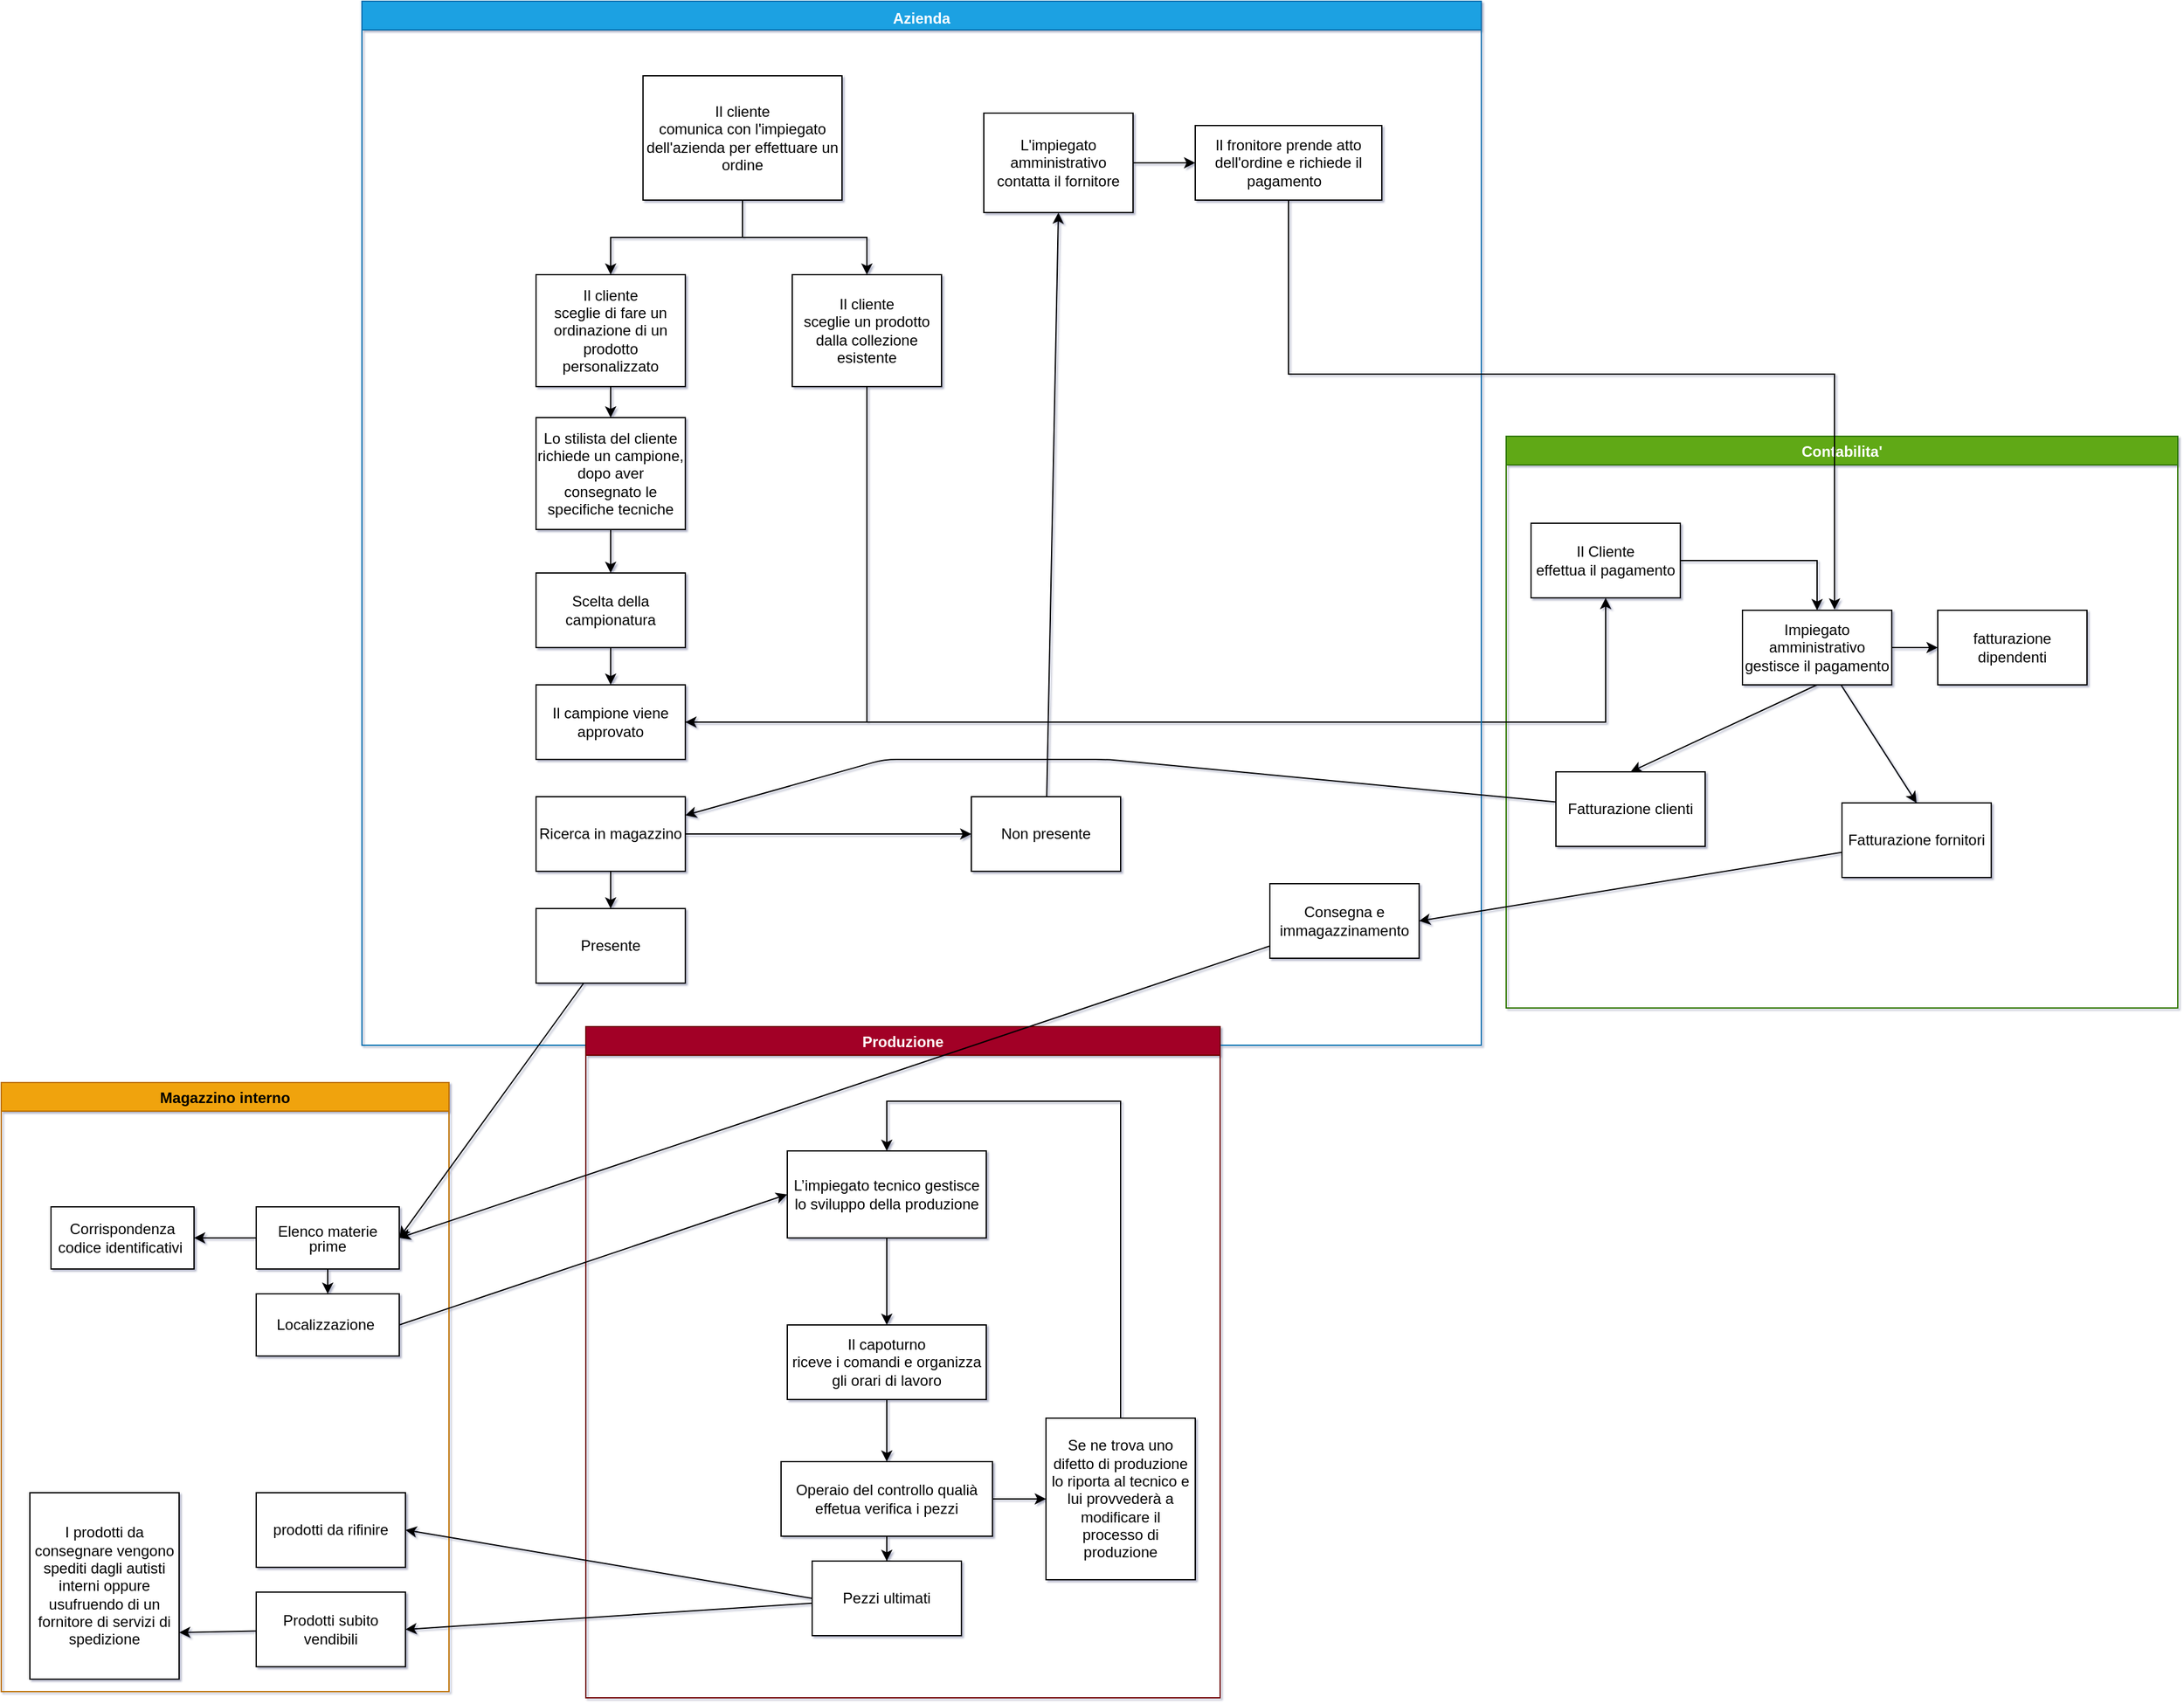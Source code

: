 <mxfile>
    <diagram id="E6aV1Ud_MkHgx_vtLWaX" name="Pagina-1">
        <mxGraphModel dx="3098" dy="2156" grid="1" gridSize="10" guides="1" tooltips="1" connect="1" arrows="1" fold="1" page="1" pageScale="1" pageWidth="827" pageHeight="1169" background="none" math="0" shadow="1">
            <root>
                <mxCell id="0"/>
                <mxCell id="1" parent="0"/>
                <mxCell id="oFkv1oqs9FkYwPD8grtW-33" value="Contabilita'" style="swimlane;rounded=0;fillColor=#60a917;fontColor=#ffffff;strokeColor=#2D7600;" parent="1" vertex="1">
                    <mxGeometry x="360" y="250" width="540" height="460" as="geometry"/>
                </mxCell>
                <mxCell id="oFkv1oqs9FkYwPD8grtW-10" value="&lt;p class=&quot;MsoListParagraph&quot;&gt;&lt;span&gt;Il Cliente&lt;br&gt;effettua il pagamento&lt;/span&gt;&lt;/p&gt;" style="rounded=0;whiteSpace=wrap;html=1;" parent="oFkv1oqs9FkYwPD8grtW-33" vertex="1">
                    <mxGeometry x="20" y="70" width="120" height="60" as="geometry"/>
                </mxCell>
                <mxCell id="12" style="edgeStyle=none;html=1;exitX=0.5;exitY=1;exitDx=0;exitDy=0;entryX=0.5;entryY=0;entryDx=0;entryDy=0;" parent="oFkv1oqs9FkYwPD8grtW-33" source="oFkv1oqs9FkYwPD8grtW-11" target="10" edge="1">
                    <mxGeometry relative="1" as="geometry"/>
                </mxCell>
                <mxCell id="80" style="edgeStyle=none;html=1;entryX=0.5;entryY=0;entryDx=0;entryDy=0;" parent="oFkv1oqs9FkYwPD8grtW-33" source="oFkv1oqs9FkYwPD8grtW-11" target="78" edge="1">
                    <mxGeometry relative="1" as="geometry"/>
                </mxCell>
                <mxCell id="84" style="edgeStyle=none;rounded=0;html=1;entryX=0;entryY=0.5;entryDx=0;entryDy=0;" parent="oFkv1oqs9FkYwPD8grtW-33" source="oFkv1oqs9FkYwPD8grtW-11" target="83" edge="1">
                    <mxGeometry relative="1" as="geometry"/>
                </mxCell>
                <mxCell id="oFkv1oqs9FkYwPD8grtW-11" value="&lt;p class=&quot;MsoListParagraph&quot;&gt;Impiegato amministrativo gestisce il pagamento&lt;/p&gt;" style="rounded=0;whiteSpace=wrap;html=1;" parent="oFkv1oqs9FkYwPD8grtW-33" vertex="1">
                    <mxGeometry x="190" y="140" width="120" height="60" as="geometry"/>
                </mxCell>
                <mxCell id="oFkv1oqs9FkYwPD8grtW-19" style="edgeStyle=orthogonalEdgeStyle;rounded=0;orthogonalLoop=1;jettySize=auto;html=1;" parent="oFkv1oqs9FkYwPD8grtW-33" source="oFkv1oqs9FkYwPD8grtW-10" target="oFkv1oqs9FkYwPD8grtW-11" edge="1">
                    <mxGeometry relative="1" as="geometry"/>
                </mxCell>
                <mxCell id="10" value="Fatturazione clienti" style="rounded=0;whiteSpace=wrap;html=1;" parent="oFkv1oqs9FkYwPD8grtW-33" vertex="1">
                    <mxGeometry x="40" y="270" width="120" height="60" as="geometry"/>
                </mxCell>
                <mxCell id="78" value="Fatturazione fornitori" style="rounded=0;whiteSpace=wrap;html=1;" parent="oFkv1oqs9FkYwPD8grtW-33" vertex="1">
                    <mxGeometry x="270" y="295" width="120" height="60" as="geometry"/>
                </mxCell>
                <mxCell id="83" value="fatturazione dipendenti" style="rounded=0;whiteSpace=wrap;html=1;" parent="oFkv1oqs9FkYwPD8grtW-33" vertex="1">
                    <mxGeometry x="347" y="140" width="120" height="60" as="geometry"/>
                </mxCell>
                <mxCell id="oFkv1oqs9FkYwPD8grtW-34" value="Magazzino interno" style="swimlane;rounded=0;fillColor=#f0a30a;fontColor=#000000;strokeColor=#BD7000;startSize=23;" parent="1" vertex="1">
                    <mxGeometry x="-850" y="770" width="360" height="490" as="geometry"/>
                </mxCell>
                <mxCell id="53" style="edgeStyle=none;html=1;" parent="oFkv1oqs9FkYwPD8grtW-34" source="oFkv1oqs9FkYwPD8grtW-22" target="35" edge="1">
                    <mxGeometry relative="1" as="geometry"/>
                </mxCell>
                <mxCell id="76" style="edgeStyle=none;html=1;entryX=0.5;entryY=0;entryDx=0;entryDy=0;" parent="oFkv1oqs9FkYwPD8grtW-34" source="oFkv1oqs9FkYwPD8grtW-22" target="34" edge="1">
                    <mxGeometry relative="1" as="geometry"/>
                </mxCell>
                <mxCell id="oFkv1oqs9FkYwPD8grtW-22" value="&lt;p class=&quot;MsoListParagraph&quot; style=&quot;line-height: 1&quot;&gt;Elenco materie prime&lt;/p&gt;" style="rounded=0;whiteSpace=wrap;html=1;verticalAlign=middle;" parent="oFkv1oqs9FkYwPD8grtW-34" vertex="1">
                    <mxGeometry x="205" y="100" width="115" height="50" as="geometry"/>
                </mxCell>
                <mxCell id="52" style="edgeStyle=none;html=1;entryX=1;entryY=0.75;entryDx=0;entryDy=0;" parent="oFkv1oqs9FkYwPD8grtW-34" source="24" target="oFkv1oqs9FkYwPD8grtW-39" edge="1">
                    <mxGeometry relative="1" as="geometry"/>
                </mxCell>
                <mxCell id="24" value="Prodotti subito vendibili" style="rounded=0;whiteSpace=wrap;html=1;" parent="oFkv1oqs9FkYwPD8grtW-34" vertex="1">
                    <mxGeometry x="205" y="410" width="120" height="60" as="geometry"/>
                </mxCell>
                <mxCell id="30" value="prodotti da rifinire" style="rounded=0;whiteSpace=wrap;html=1;" parent="oFkv1oqs9FkYwPD8grtW-34" vertex="1">
                    <mxGeometry x="205" y="330" width="120" height="60" as="geometry"/>
                </mxCell>
                <mxCell id="34" value="Localizzazione&amp;nbsp;" style="rounded=0;whiteSpace=wrap;html=1;" parent="oFkv1oqs9FkYwPD8grtW-34" vertex="1">
                    <mxGeometry x="205" y="170" width="115" height="50" as="geometry"/>
                </mxCell>
                <mxCell id="35" value="Corrispondenza codice identificativi&amp;nbsp;" style="rounded=0;whiteSpace=wrap;html=1;" parent="oFkv1oqs9FkYwPD8grtW-34" vertex="1">
                    <mxGeometry x="40" y="100" width="115" height="50" as="geometry"/>
                </mxCell>
                <mxCell id="oFkv1oqs9FkYwPD8grtW-39" value="&lt;p class=&quot;MsoListParagraph&quot;&gt;&lt;span&gt;I prodotti da&lt;br&gt;consegnare vengono spediti dagli autisti interni oppure usufruendo di un&lt;br&gt;fornitore di servizi di spedizione&lt;/span&gt;&lt;/p&gt;" style="rounded=0;whiteSpace=wrap;html=1;" parent="oFkv1oqs9FkYwPD8grtW-34" vertex="1">
                    <mxGeometry x="23" y="330" width="120" height="150" as="geometry"/>
                </mxCell>
                <mxCell id="5hyOwqA2a9329Ghght_--505" style="edgeStyle=orthogonalEdgeStyle;rounded=0;orthogonalLoop=1;jettySize=auto;html=1;" parent="1" source="5hyOwqA2a9329Ghght_--500" target="oFkv1oqs9FkYwPD8grtW-10" edge="1">
                    <mxGeometry relative="1" as="geometry"/>
                </mxCell>
                <mxCell id="11" value="Azienda&#10;" style="swimlane;fillColor=#1ba1e2;fontColor=#ffffff;strokeColor=#006EAF;verticalAlign=top;" parent="1" vertex="1">
                    <mxGeometry x="-560" y="-100" width="900" height="840" as="geometry"/>
                </mxCell>
                <mxCell id="oFkv1oqs9FkYwPD8grtW-6" value="&lt;p class=&quot;MsoListParagraph&quot;&gt;&lt;span&gt;Lo stilista del cliente&lt;br&gt;richiede un campione, dopo aver consegnato le specifiche tecniche&lt;/span&gt;&lt;/p&gt;" style="rounded=0;whiteSpace=wrap;html=1;" parent="11" vertex="1">
                    <mxGeometry x="140" y="335" width="120" height="90" as="geometry"/>
                </mxCell>
                <mxCell id="oFkv1oqs9FkYwPD8grtW-4" value="&lt;p class=&quot;MsoListParagraph&quot;&gt;&lt;span&gt;Il cliente&lt;br&gt;sceglie di fare un ordinazione di un prodotto personalizzato&lt;/span&gt;&lt;/p&gt;" style="rounded=0;whiteSpace=wrap;html=1;" parent="11" vertex="1">
                    <mxGeometry x="140" y="220" width="120" height="90" as="geometry"/>
                </mxCell>
                <mxCell id="oFkv1oqs9FkYwPD8grtW-3" value="&lt;p class=&quot;MsoListParagraph&quot;&gt;&lt;span&gt;Il cliente&lt;br&gt;comunica con l'impiegato dell'azienda per effettuare un ordine&lt;/span&gt;&lt;/p&gt;" style="rounded=0;whiteSpace=wrap;html=1;" parent="11" vertex="1">
                    <mxGeometry x="226" y="60" width="160" height="100" as="geometry"/>
                </mxCell>
                <mxCell id="oFkv1oqs9FkYwPD8grtW-13" style="edgeStyle=orthogonalEdgeStyle;rounded=0;orthogonalLoop=1;jettySize=auto;html=1;" parent="11" source="oFkv1oqs9FkYwPD8grtW-3" target="oFkv1oqs9FkYwPD8grtW-4" edge="1">
                    <mxGeometry relative="1" as="geometry"/>
                </mxCell>
                <mxCell id="oFkv1oqs9FkYwPD8grtW-15" style="edgeStyle=orthogonalEdgeStyle;rounded=0;orthogonalLoop=1;jettySize=auto;html=1;" parent="11" source="oFkv1oqs9FkYwPD8grtW-4" target="oFkv1oqs9FkYwPD8grtW-6" edge="1">
                    <mxGeometry relative="1" as="geometry"/>
                </mxCell>
                <mxCell id="oFkv1oqs9FkYwPD8grtW-16" style="edgeStyle=orthogonalEdgeStyle;rounded=0;orthogonalLoop=1;jettySize=auto;html=1;" parent="11" source="oFkv1oqs9FkYwPD8grtW-6" target="oFkv1oqs9FkYwPD8grtW-7" edge="1">
                    <mxGeometry relative="1" as="geometry"/>
                </mxCell>
                <mxCell id="3" style="edgeStyle=none;rounded=0;html=1;exitX=0.5;exitY=1;exitDx=0;exitDy=0;entryX=1;entryY=0.5;entryDx=0;entryDy=0;" parent="11" source="5hyOwqA2a9329Ghght_--497" target="5hyOwqA2a9329Ghght_--500" edge="1">
                    <mxGeometry relative="1" as="geometry">
                        <Array as="points">
                            <mxPoint x="406" y="580"/>
                        </Array>
                    </mxGeometry>
                </mxCell>
                <mxCell id="5hyOwqA2a9329Ghght_--497" value="&lt;p class=&quot;MsoListParagraph&quot;&gt;&lt;span&gt;Il cliente&lt;br&gt;sceglie un prodotto dalla collezione esistente&lt;/span&gt;&lt;/p&gt;" style="rounded=0;whiteSpace=wrap;html=1;" parent="11" vertex="1">
                    <mxGeometry x="346" y="220" width="120" height="90" as="geometry"/>
                </mxCell>
                <mxCell id="5hyOwqA2a9329Ghght_--502" style="edgeStyle=orthogonalEdgeStyle;rounded=0;orthogonalLoop=1;jettySize=auto;html=1;" parent="11" source="oFkv1oqs9FkYwPD8grtW-3" target="5hyOwqA2a9329Ghght_--497" edge="1">
                    <mxGeometry relative="1" as="geometry"/>
                </mxCell>
                <mxCell id="oFkv1oqs9FkYwPD8grtW-7" value="&lt;p class=&quot;MsoListParagraph&quot;&gt;Scelta della campionatura&lt;/p&gt;" style="rounded=0;whiteSpace=wrap;html=1;" parent="11" vertex="1">
                    <mxGeometry x="140" y="460" width="120" height="60" as="geometry"/>
                </mxCell>
                <mxCell id="5hyOwqA2a9329Ghght_--500" value="&lt;p class=&quot;MsoListParagraph&quot;&gt;&lt;span&gt;Il campione viene&lt;br&gt;approvato&lt;/span&gt;&lt;/p&gt;" style="rounded=0;whiteSpace=wrap;html=1;" parent="11" vertex="1">
                    <mxGeometry x="140" y="550" width="120" height="60" as="geometry"/>
                </mxCell>
                <mxCell id="5hyOwqA2a9329Ghght_--504" style="edgeStyle=orthogonalEdgeStyle;rounded=0;orthogonalLoop=1;jettySize=auto;html=1;" parent="11" source="oFkv1oqs9FkYwPD8grtW-7" target="5hyOwqA2a9329Ghght_--500" edge="1">
                    <mxGeometry relative="1" as="geometry"/>
                </mxCell>
                <mxCell id="77" style="edgeStyle=none;rounded=0;html=1;entryX=0;entryY=0.5;entryDx=0;entryDy=0;" parent="11" source="55" target="75" edge="1">
                    <mxGeometry relative="1" as="geometry"/>
                </mxCell>
                <mxCell id="55" value="L'impiegato amministrativo contatta il fornitore" style="rounded=0;whiteSpace=wrap;html=1;" parent="11" vertex="1">
                    <mxGeometry x="500" y="90" width="120" height="80" as="geometry"/>
                </mxCell>
                <mxCell id="63" value="Presente" style="rounded=0;whiteSpace=wrap;html=1;" parent="11" vertex="1">
                    <mxGeometry x="140" y="730" width="120" height="60" as="geometry"/>
                </mxCell>
                <mxCell id="71" style="edgeStyle=none;rounded=0;html=1;entryX=0.5;entryY=0;entryDx=0;entryDy=0;" parent="11" source="58" target="63" edge="1">
                    <mxGeometry relative="1" as="geometry"/>
                </mxCell>
                <mxCell id="89" style="edgeStyle=none;html=1;entryX=0;entryY=0.5;entryDx=0;entryDy=0;" edge="1" parent="11" source="58" target="65">
                    <mxGeometry relative="1" as="geometry"/>
                </mxCell>
                <mxCell id="58" value="&lt;span&gt;Ricerca in magazzino&lt;/span&gt;" style="rounded=0;whiteSpace=wrap;html=1;" parent="11" vertex="1">
                    <mxGeometry x="140" y="640" width="120" height="60" as="geometry"/>
                </mxCell>
                <mxCell id="75" value="Il fronitore prende atto dell'ordine e richiede il pagamento&amp;nbsp;&amp;nbsp;" style="rounded=0;whiteSpace=wrap;html=1;" parent="11" vertex="1">
                    <mxGeometry x="670" y="100" width="150" height="60" as="geometry"/>
                </mxCell>
                <mxCell id="81" value="Consegna e immagazzinamento" style="rounded=0;whiteSpace=wrap;html=1;" parent="11" vertex="1">
                    <mxGeometry x="730" y="710" width="120" height="60" as="geometry"/>
                </mxCell>
                <mxCell id="65" value="Non presente" style="rounded=0;whiteSpace=wrap;html=1;" parent="11" vertex="1">
                    <mxGeometry x="490" y="640" width="120" height="60" as="geometry"/>
                </mxCell>
                <mxCell id="74" style="edgeStyle=none;rounded=0;html=1;entryX=0.5;entryY=1;entryDx=0;entryDy=0;" parent="11" source="65" target="55" edge="1">
                    <mxGeometry relative="1" as="geometry"/>
                </mxCell>
                <mxCell id="13" value="Produzione" style="swimlane;fillColor=#a20025;fontColor=#ffffff;strokeColor=#6F0000;" parent="1" vertex="1">
                    <mxGeometry x="-380" y="725" width="510" height="540" as="geometry"/>
                </mxCell>
                <mxCell id="oFkv1oqs9FkYwPD8grtW-26" value="&lt;p class=&quot;MsoListParagraph&quot;&gt;&lt;span&gt;Il capoturno&lt;br&gt;riceve i comandi e organizza gli orari di lavoro&lt;/span&gt;&lt;/p&gt;" style="rounded=0;whiteSpace=wrap;html=1;" parent="13" vertex="1">
                    <mxGeometry x="162" y="240" width="160" height="60" as="geometry"/>
                </mxCell>
                <mxCell id="5hyOwqA2a9329Ghght_--499" value="&lt;p class=&quot;MsoListParagraph&quot;&gt;&lt;span&gt;L’impiegato tecnico gestisce lo sviluppo della produzione&lt;/span&gt;&lt;/p&gt;" style="rounded=0;whiteSpace=wrap;html=1;rotation=0;" parent="13" vertex="1">
                    <mxGeometry x="162" y="100" width="160" height="70" as="geometry"/>
                </mxCell>
                <mxCell id="5hyOwqA2a9329Ghght_--508" style="edgeStyle=orthogonalEdgeStyle;rounded=0;orthogonalLoop=1;jettySize=auto;html=1;" parent="13" source="5hyOwqA2a9329Ghght_--499" target="oFkv1oqs9FkYwPD8grtW-26" edge="1">
                    <mxGeometry relative="1" as="geometry"/>
                </mxCell>
                <mxCell id="oFkv1oqs9FkYwPD8grtW-29" value="&lt;p class=&quot;MsoListParagraph&quot;&gt;&lt;span&gt;Se ne trova uno&lt;br&gt;difetto di produzione lo riporta al tecnico e lui provvederà a modificare il&lt;br&gt;processo di produzione&lt;/span&gt;&lt;/p&gt;" style="rounded=0;whiteSpace=wrap;html=1;" parent="13" vertex="1">
                    <mxGeometry x="370" y="315" width="120" height="130" as="geometry"/>
                </mxCell>
                <mxCell id="5hyOwqA2a9329Ghght_--514" style="edgeStyle=orthogonalEdgeStyle;rounded=0;orthogonalLoop=1;jettySize=auto;html=1;" parent="13" source="oFkv1oqs9FkYwPD8grtW-29" target="5hyOwqA2a9329Ghght_--499" edge="1">
                    <mxGeometry relative="1" as="geometry">
                        <Array as="points">
                            <mxPoint x="292" y="60"/>
                            <mxPoint x="92" y="60"/>
                        </Array>
                    </mxGeometry>
                </mxCell>
                <mxCell id="5hyOwqA2a9329Ghght_--501" value="&lt;p class=&quot;MsoListParagraph&quot;&gt;Operaio del controllo qualià effetua verifica i pezzi&lt;/p&gt;" style="rounded=0;whiteSpace=wrap;html=1;" parent="13" vertex="1">
                    <mxGeometry x="157" y="350" width="170" height="60" as="geometry"/>
                </mxCell>
                <mxCell id="5hyOwqA2a9329Ghght_--511" style="edgeStyle=orthogonalEdgeStyle;rounded=0;orthogonalLoop=1;jettySize=auto;html=1;" parent="13" source="oFkv1oqs9FkYwPD8grtW-26" target="5hyOwqA2a9329Ghght_--501" edge="1">
                    <mxGeometry relative="1" as="geometry"/>
                </mxCell>
                <mxCell id="5hyOwqA2a9329Ghght_--513" style="edgeStyle=orthogonalEdgeStyle;rounded=0;orthogonalLoop=1;jettySize=auto;html=1;" parent="13" source="5hyOwqA2a9329Ghght_--501" target="oFkv1oqs9FkYwPD8grtW-29" edge="1">
                    <mxGeometry relative="1" as="geometry"/>
                </mxCell>
                <mxCell id="oFkv1oqs9FkYwPD8grtW-35" value="&lt;p class=&quot;MsoListParagraph&quot;&gt;Pezzi ultimati&lt;/p&gt;" style="rounded=0;whiteSpace=wrap;html=1;" parent="13" vertex="1">
                    <mxGeometry x="182" y="430" width="120" height="60" as="geometry"/>
                </mxCell>
                <mxCell id="5hyOwqA2a9329Ghght_--512" style="edgeStyle=orthogonalEdgeStyle;rounded=0;orthogonalLoop=1;jettySize=auto;html=1;" parent="13" source="5hyOwqA2a9329Ghght_--501" target="oFkv1oqs9FkYwPD8grtW-35" edge="1">
                    <mxGeometry relative="1" as="geometry"/>
                </mxCell>
                <mxCell id="62" style="edgeStyle=none;rounded=0;html=1;exitX=1;exitY=0.5;exitDx=0;exitDy=0;entryX=0;entryY=0.5;entryDx=0;entryDy=0;" parent="1" source="34" target="5hyOwqA2a9329Ghght_--499" edge="1">
                    <mxGeometry relative="1" as="geometry"/>
                </mxCell>
                <mxCell id="66" style="edgeStyle=none;rounded=0;html=1;exitX=0;exitY=0.5;exitDx=0;exitDy=0;entryX=1;entryY=0.5;entryDx=0;entryDy=0;" parent="1" source="oFkv1oqs9FkYwPD8grtW-35" target="30" edge="1">
                    <mxGeometry relative="1" as="geometry"/>
                </mxCell>
                <mxCell id="67" style="edgeStyle=none;rounded=0;html=1;entryX=1;entryY=0.5;entryDx=0;entryDy=0;" parent="1" source="oFkv1oqs9FkYwPD8grtW-35" target="24" edge="1">
                    <mxGeometry relative="1" as="geometry"/>
                </mxCell>
                <mxCell id="70" style="edgeStyle=none;rounded=0;html=1;entryX=1;entryY=0.5;entryDx=0;entryDy=0;" parent="1" source="63" target="oFkv1oqs9FkYwPD8grtW-22" edge="1">
                    <mxGeometry relative="1" as="geometry"/>
                </mxCell>
                <mxCell id="79" style="edgeStyle=none;rounded=0;html=1;entryX=0.617;entryY=-0.009;entryDx=0;entryDy=0;entryPerimeter=0;" parent="1" source="75" target="oFkv1oqs9FkYwPD8grtW-11" edge="1">
                    <mxGeometry relative="1" as="geometry">
                        <Array as="points">
                            <mxPoint x="185" y="200"/>
                            <mxPoint x="624" y="200"/>
                        </Array>
                    </mxGeometry>
                </mxCell>
                <mxCell id="85" style="edgeStyle=none;html=1;entryX=1;entryY=0.5;entryDx=0;entryDy=0;" edge="1" parent="1" source="78" target="81">
                    <mxGeometry relative="1" as="geometry"/>
                </mxCell>
                <mxCell id="87" style="edgeStyle=none;html=1;entryX=1;entryY=0.5;entryDx=0;entryDy=0;" edge="1" parent="1" source="81" target="oFkv1oqs9FkYwPD8grtW-22">
                    <mxGeometry relative="1" as="geometry"/>
                </mxCell>
                <mxCell id="90" style="edgeStyle=none;html=1;entryX=1;entryY=0.25;entryDx=0;entryDy=0;" edge="1" parent="1" source="10" target="58">
                    <mxGeometry relative="1" as="geometry">
                        <Array as="points">
                            <mxPoint x="40" y="510"/>
                            <mxPoint x="-140" y="510"/>
                        </Array>
                    </mxGeometry>
                </mxCell>
            </root>
        </mxGraphModel>
    </diagram>
</mxfile>